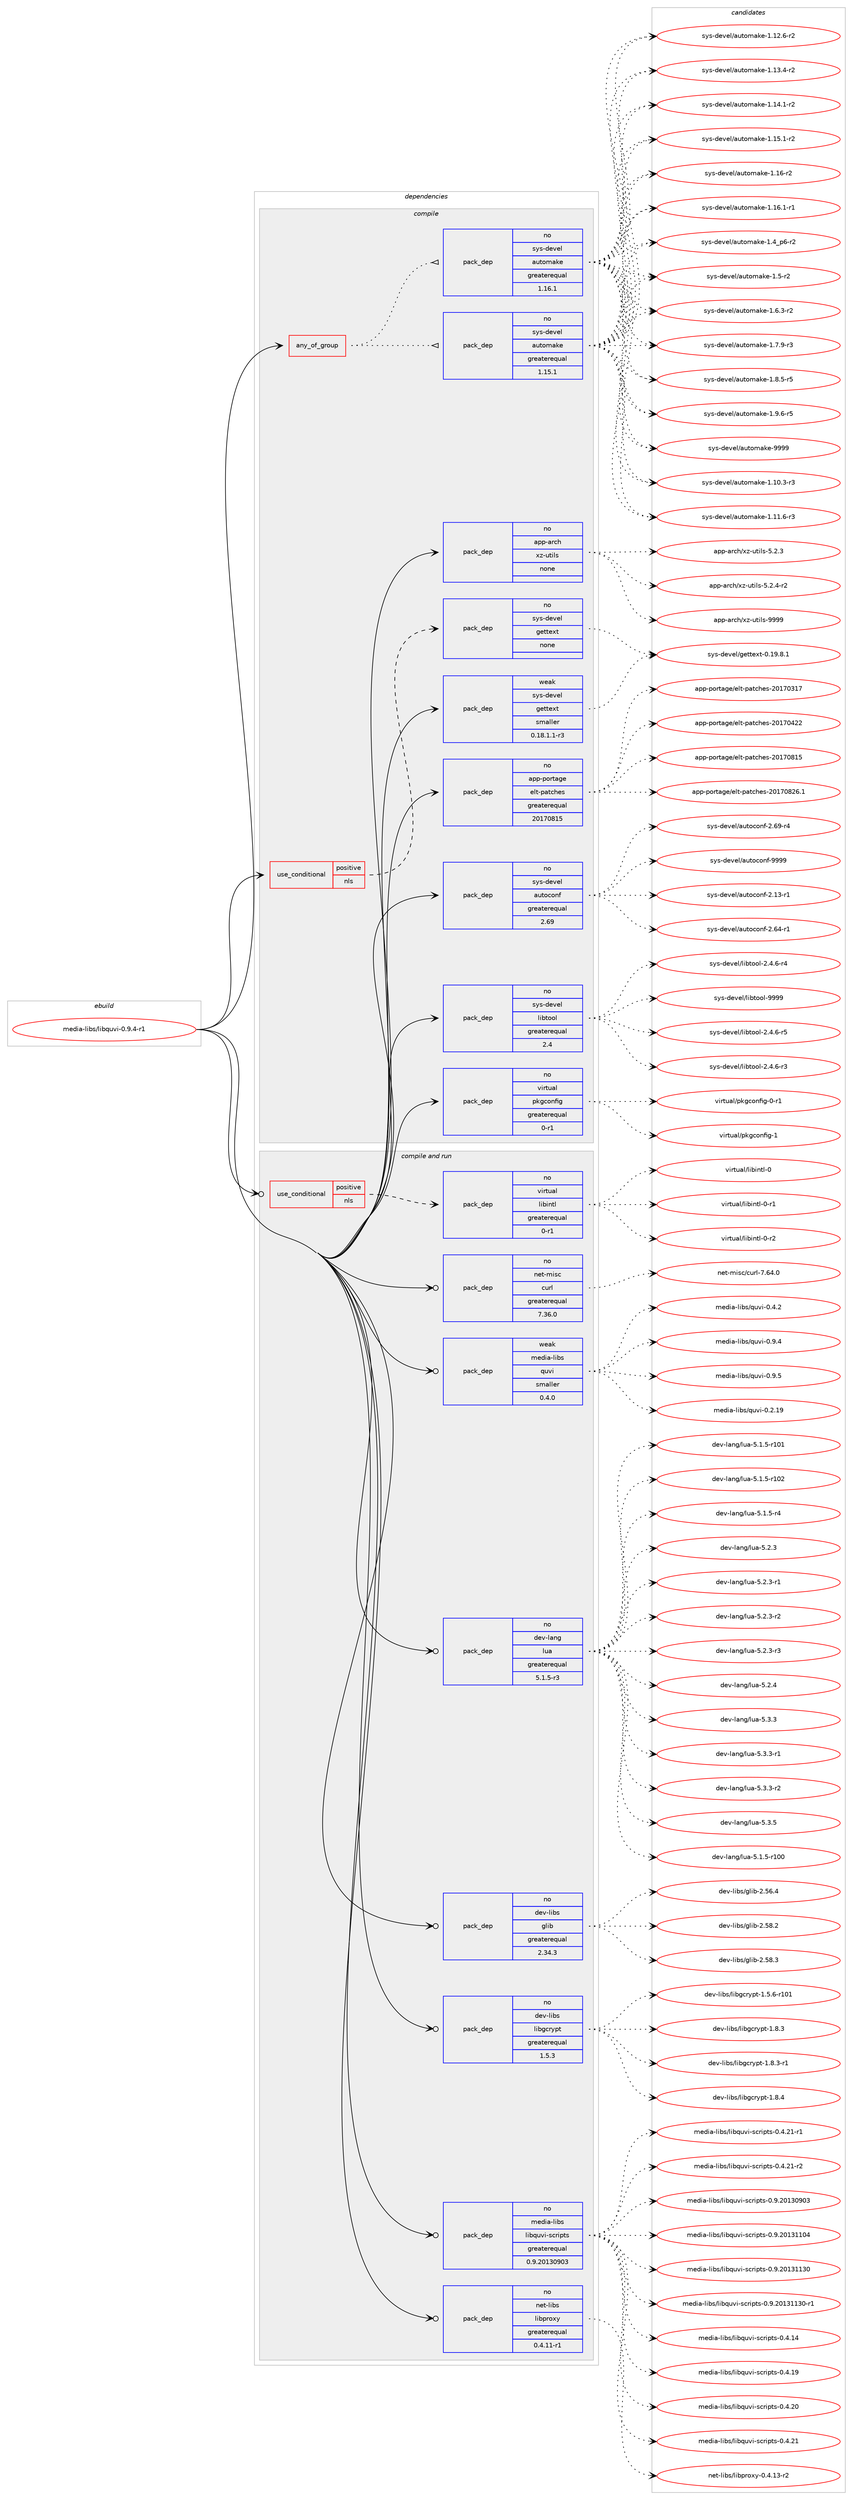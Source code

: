 digraph prolog {

# *************
# Graph options
# *************

newrank=true;
concentrate=true;
compound=true;
graph [rankdir=LR,fontname=Helvetica,fontsize=10,ranksep=1.5];#, ranksep=2.5, nodesep=0.2];
edge  [arrowhead=vee];
node  [fontname=Helvetica,fontsize=10];

# **********
# The ebuild
# **********

subgraph cluster_leftcol {
color=gray;
rank=same;
label=<<i>ebuild</i>>;
id [label="media-libs/libquvi-0.9.4-r1", color=red, width=4, href="../media-libs/libquvi-0.9.4-r1.svg"];
}

# ****************
# The dependencies
# ****************

subgraph cluster_midcol {
color=gray;
label=<<i>dependencies</i>>;
subgraph cluster_compile {
fillcolor="#eeeeee";
style=filled;
label=<<i>compile</i>>;
subgraph any25132 {
dependency1613647 [label=<<TABLE BORDER="0" CELLBORDER="1" CELLSPACING="0" CELLPADDING="4"><TR><TD CELLPADDING="10">any_of_group</TD></TR></TABLE>>, shape=none, color=red];subgraph pack1153210 {
dependency1613648 [label=<<TABLE BORDER="0" CELLBORDER="1" CELLSPACING="0" CELLPADDING="4" WIDTH="220"><TR><TD ROWSPAN="6" CELLPADDING="30">pack_dep</TD></TR><TR><TD WIDTH="110">no</TD></TR><TR><TD>sys-devel</TD></TR><TR><TD>automake</TD></TR><TR><TD>greaterequal</TD></TR><TR><TD>1.16.1</TD></TR></TABLE>>, shape=none, color=blue];
}
dependency1613647:e -> dependency1613648:w [weight=20,style="dotted",arrowhead="oinv"];
subgraph pack1153211 {
dependency1613649 [label=<<TABLE BORDER="0" CELLBORDER="1" CELLSPACING="0" CELLPADDING="4" WIDTH="220"><TR><TD ROWSPAN="6" CELLPADDING="30">pack_dep</TD></TR><TR><TD WIDTH="110">no</TD></TR><TR><TD>sys-devel</TD></TR><TR><TD>automake</TD></TR><TR><TD>greaterequal</TD></TR><TR><TD>1.15.1</TD></TR></TABLE>>, shape=none, color=blue];
}
dependency1613647:e -> dependency1613649:w [weight=20,style="dotted",arrowhead="oinv"];
}
id:e -> dependency1613647:w [weight=20,style="solid",arrowhead="vee"];
subgraph cond434606 {
dependency1613650 [label=<<TABLE BORDER="0" CELLBORDER="1" CELLSPACING="0" CELLPADDING="4"><TR><TD ROWSPAN="3" CELLPADDING="10">use_conditional</TD></TR><TR><TD>positive</TD></TR><TR><TD>nls</TD></TR></TABLE>>, shape=none, color=red];
subgraph pack1153212 {
dependency1613651 [label=<<TABLE BORDER="0" CELLBORDER="1" CELLSPACING="0" CELLPADDING="4" WIDTH="220"><TR><TD ROWSPAN="6" CELLPADDING="30">pack_dep</TD></TR><TR><TD WIDTH="110">no</TD></TR><TR><TD>sys-devel</TD></TR><TR><TD>gettext</TD></TR><TR><TD>none</TD></TR><TR><TD></TD></TR></TABLE>>, shape=none, color=blue];
}
dependency1613650:e -> dependency1613651:w [weight=20,style="dashed",arrowhead="vee"];
}
id:e -> dependency1613650:w [weight=20,style="solid",arrowhead="vee"];
subgraph pack1153213 {
dependency1613652 [label=<<TABLE BORDER="0" CELLBORDER="1" CELLSPACING="0" CELLPADDING="4" WIDTH="220"><TR><TD ROWSPAN="6" CELLPADDING="30">pack_dep</TD></TR><TR><TD WIDTH="110">no</TD></TR><TR><TD>app-arch</TD></TR><TR><TD>xz-utils</TD></TR><TR><TD>none</TD></TR><TR><TD></TD></TR></TABLE>>, shape=none, color=blue];
}
id:e -> dependency1613652:w [weight=20,style="solid",arrowhead="vee"];
subgraph pack1153214 {
dependency1613653 [label=<<TABLE BORDER="0" CELLBORDER="1" CELLSPACING="0" CELLPADDING="4" WIDTH="220"><TR><TD ROWSPAN="6" CELLPADDING="30">pack_dep</TD></TR><TR><TD WIDTH="110">no</TD></TR><TR><TD>app-portage</TD></TR><TR><TD>elt-patches</TD></TR><TR><TD>greaterequal</TD></TR><TR><TD>20170815</TD></TR></TABLE>>, shape=none, color=blue];
}
id:e -> dependency1613653:w [weight=20,style="solid",arrowhead="vee"];
subgraph pack1153215 {
dependency1613654 [label=<<TABLE BORDER="0" CELLBORDER="1" CELLSPACING="0" CELLPADDING="4" WIDTH="220"><TR><TD ROWSPAN="6" CELLPADDING="30">pack_dep</TD></TR><TR><TD WIDTH="110">no</TD></TR><TR><TD>sys-devel</TD></TR><TR><TD>autoconf</TD></TR><TR><TD>greaterequal</TD></TR><TR><TD>2.69</TD></TR></TABLE>>, shape=none, color=blue];
}
id:e -> dependency1613654:w [weight=20,style="solid",arrowhead="vee"];
subgraph pack1153216 {
dependency1613655 [label=<<TABLE BORDER="0" CELLBORDER="1" CELLSPACING="0" CELLPADDING="4" WIDTH="220"><TR><TD ROWSPAN="6" CELLPADDING="30">pack_dep</TD></TR><TR><TD WIDTH="110">no</TD></TR><TR><TD>sys-devel</TD></TR><TR><TD>libtool</TD></TR><TR><TD>greaterequal</TD></TR><TR><TD>2.4</TD></TR></TABLE>>, shape=none, color=blue];
}
id:e -> dependency1613655:w [weight=20,style="solid",arrowhead="vee"];
subgraph pack1153217 {
dependency1613656 [label=<<TABLE BORDER="0" CELLBORDER="1" CELLSPACING="0" CELLPADDING="4" WIDTH="220"><TR><TD ROWSPAN="6" CELLPADDING="30">pack_dep</TD></TR><TR><TD WIDTH="110">no</TD></TR><TR><TD>virtual</TD></TR><TR><TD>pkgconfig</TD></TR><TR><TD>greaterequal</TD></TR><TR><TD>0-r1</TD></TR></TABLE>>, shape=none, color=blue];
}
id:e -> dependency1613656:w [weight=20,style="solid",arrowhead="vee"];
subgraph pack1153218 {
dependency1613657 [label=<<TABLE BORDER="0" CELLBORDER="1" CELLSPACING="0" CELLPADDING="4" WIDTH="220"><TR><TD ROWSPAN="6" CELLPADDING="30">pack_dep</TD></TR><TR><TD WIDTH="110">weak</TD></TR><TR><TD>sys-devel</TD></TR><TR><TD>gettext</TD></TR><TR><TD>smaller</TD></TR><TR><TD>0.18.1.1-r3</TD></TR></TABLE>>, shape=none, color=blue];
}
id:e -> dependency1613657:w [weight=20,style="solid",arrowhead="vee"];
}
subgraph cluster_compileandrun {
fillcolor="#eeeeee";
style=filled;
label=<<i>compile and run</i>>;
subgraph cond434607 {
dependency1613658 [label=<<TABLE BORDER="0" CELLBORDER="1" CELLSPACING="0" CELLPADDING="4"><TR><TD ROWSPAN="3" CELLPADDING="10">use_conditional</TD></TR><TR><TD>positive</TD></TR><TR><TD>nls</TD></TR></TABLE>>, shape=none, color=red];
subgraph pack1153219 {
dependency1613659 [label=<<TABLE BORDER="0" CELLBORDER="1" CELLSPACING="0" CELLPADDING="4" WIDTH="220"><TR><TD ROWSPAN="6" CELLPADDING="30">pack_dep</TD></TR><TR><TD WIDTH="110">no</TD></TR><TR><TD>virtual</TD></TR><TR><TD>libintl</TD></TR><TR><TD>greaterequal</TD></TR><TR><TD>0-r1</TD></TR></TABLE>>, shape=none, color=blue];
}
dependency1613658:e -> dependency1613659:w [weight=20,style="dashed",arrowhead="vee"];
}
id:e -> dependency1613658:w [weight=20,style="solid",arrowhead="odotvee"];
subgraph pack1153220 {
dependency1613660 [label=<<TABLE BORDER="0" CELLBORDER="1" CELLSPACING="0" CELLPADDING="4" WIDTH="220"><TR><TD ROWSPAN="6" CELLPADDING="30">pack_dep</TD></TR><TR><TD WIDTH="110">no</TD></TR><TR><TD>dev-lang</TD></TR><TR><TD>lua</TD></TR><TR><TD>greaterequal</TD></TR><TR><TD>5.1.5-r3</TD></TR></TABLE>>, shape=none, color=blue];
}
id:e -> dependency1613660:w [weight=20,style="solid",arrowhead="odotvee"];
subgraph pack1153221 {
dependency1613661 [label=<<TABLE BORDER="0" CELLBORDER="1" CELLSPACING="0" CELLPADDING="4" WIDTH="220"><TR><TD ROWSPAN="6" CELLPADDING="30">pack_dep</TD></TR><TR><TD WIDTH="110">no</TD></TR><TR><TD>dev-libs</TD></TR><TR><TD>glib</TD></TR><TR><TD>greaterequal</TD></TR><TR><TD>2.34.3</TD></TR></TABLE>>, shape=none, color=blue];
}
id:e -> dependency1613661:w [weight=20,style="solid",arrowhead="odotvee"];
subgraph pack1153222 {
dependency1613662 [label=<<TABLE BORDER="0" CELLBORDER="1" CELLSPACING="0" CELLPADDING="4" WIDTH="220"><TR><TD ROWSPAN="6" CELLPADDING="30">pack_dep</TD></TR><TR><TD WIDTH="110">no</TD></TR><TR><TD>dev-libs</TD></TR><TR><TD>libgcrypt</TD></TR><TR><TD>greaterequal</TD></TR><TR><TD>1.5.3</TD></TR></TABLE>>, shape=none, color=blue];
}
id:e -> dependency1613662:w [weight=20,style="solid",arrowhead="odotvee"];
subgraph pack1153223 {
dependency1613663 [label=<<TABLE BORDER="0" CELLBORDER="1" CELLSPACING="0" CELLPADDING="4" WIDTH="220"><TR><TD ROWSPAN="6" CELLPADDING="30">pack_dep</TD></TR><TR><TD WIDTH="110">no</TD></TR><TR><TD>media-libs</TD></TR><TR><TD>libquvi-scripts</TD></TR><TR><TD>greaterequal</TD></TR><TR><TD>0.9.20130903</TD></TR></TABLE>>, shape=none, color=blue];
}
id:e -> dependency1613663:w [weight=20,style="solid",arrowhead="odotvee"];
subgraph pack1153224 {
dependency1613664 [label=<<TABLE BORDER="0" CELLBORDER="1" CELLSPACING="0" CELLPADDING="4" WIDTH="220"><TR><TD ROWSPAN="6" CELLPADDING="30">pack_dep</TD></TR><TR><TD WIDTH="110">no</TD></TR><TR><TD>net-libs</TD></TR><TR><TD>libproxy</TD></TR><TR><TD>greaterequal</TD></TR><TR><TD>0.4.11-r1</TD></TR></TABLE>>, shape=none, color=blue];
}
id:e -> dependency1613664:w [weight=20,style="solid",arrowhead="odotvee"];
subgraph pack1153225 {
dependency1613665 [label=<<TABLE BORDER="0" CELLBORDER="1" CELLSPACING="0" CELLPADDING="4" WIDTH="220"><TR><TD ROWSPAN="6" CELLPADDING="30">pack_dep</TD></TR><TR><TD WIDTH="110">no</TD></TR><TR><TD>net-misc</TD></TR><TR><TD>curl</TD></TR><TR><TD>greaterequal</TD></TR><TR><TD>7.36.0</TD></TR></TABLE>>, shape=none, color=blue];
}
id:e -> dependency1613665:w [weight=20,style="solid",arrowhead="odotvee"];
subgraph pack1153226 {
dependency1613666 [label=<<TABLE BORDER="0" CELLBORDER="1" CELLSPACING="0" CELLPADDING="4" WIDTH="220"><TR><TD ROWSPAN="6" CELLPADDING="30">pack_dep</TD></TR><TR><TD WIDTH="110">weak</TD></TR><TR><TD>media-libs</TD></TR><TR><TD>quvi</TD></TR><TR><TD>smaller</TD></TR><TR><TD>0.4.0</TD></TR></TABLE>>, shape=none, color=blue];
}
id:e -> dependency1613666:w [weight=20,style="solid",arrowhead="odotvee"];
}
subgraph cluster_run {
fillcolor="#eeeeee";
style=filled;
label=<<i>run</i>>;
}
}

# **************
# The candidates
# **************

subgraph cluster_choices {
rank=same;
color=gray;
label=<<i>candidates</i>>;

subgraph choice1153210 {
color=black;
nodesep=1;
choice11512111545100101118101108479711711611110997107101454946494846514511451 [label="sys-devel/automake-1.10.3-r3", color=red, width=4,href="../sys-devel/automake-1.10.3-r3.svg"];
choice11512111545100101118101108479711711611110997107101454946494946544511451 [label="sys-devel/automake-1.11.6-r3", color=red, width=4,href="../sys-devel/automake-1.11.6-r3.svg"];
choice11512111545100101118101108479711711611110997107101454946495046544511450 [label="sys-devel/automake-1.12.6-r2", color=red, width=4,href="../sys-devel/automake-1.12.6-r2.svg"];
choice11512111545100101118101108479711711611110997107101454946495146524511450 [label="sys-devel/automake-1.13.4-r2", color=red, width=4,href="../sys-devel/automake-1.13.4-r2.svg"];
choice11512111545100101118101108479711711611110997107101454946495246494511450 [label="sys-devel/automake-1.14.1-r2", color=red, width=4,href="../sys-devel/automake-1.14.1-r2.svg"];
choice11512111545100101118101108479711711611110997107101454946495346494511450 [label="sys-devel/automake-1.15.1-r2", color=red, width=4,href="../sys-devel/automake-1.15.1-r2.svg"];
choice1151211154510010111810110847971171161111099710710145494649544511450 [label="sys-devel/automake-1.16-r2", color=red, width=4,href="../sys-devel/automake-1.16-r2.svg"];
choice11512111545100101118101108479711711611110997107101454946495446494511449 [label="sys-devel/automake-1.16.1-r1", color=red, width=4,href="../sys-devel/automake-1.16.1-r1.svg"];
choice115121115451001011181011084797117116111109971071014549465295112544511450 [label="sys-devel/automake-1.4_p6-r2", color=red, width=4,href="../sys-devel/automake-1.4_p6-r2.svg"];
choice11512111545100101118101108479711711611110997107101454946534511450 [label="sys-devel/automake-1.5-r2", color=red, width=4,href="../sys-devel/automake-1.5-r2.svg"];
choice115121115451001011181011084797117116111109971071014549465446514511450 [label="sys-devel/automake-1.6.3-r2", color=red, width=4,href="../sys-devel/automake-1.6.3-r2.svg"];
choice115121115451001011181011084797117116111109971071014549465546574511451 [label="sys-devel/automake-1.7.9-r3", color=red, width=4,href="../sys-devel/automake-1.7.9-r3.svg"];
choice115121115451001011181011084797117116111109971071014549465646534511453 [label="sys-devel/automake-1.8.5-r5", color=red, width=4,href="../sys-devel/automake-1.8.5-r5.svg"];
choice115121115451001011181011084797117116111109971071014549465746544511453 [label="sys-devel/automake-1.9.6-r5", color=red, width=4,href="../sys-devel/automake-1.9.6-r5.svg"];
choice115121115451001011181011084797117116111109971071014557575757 [label="sys-devel/automake-9999", color=red, width=4,href="../sys-devel/automake-9999.svg"];
dependency1613648:e -> choice11512111545100101118101108479711711611110997107101454946494846514511451:w [style=dotted,weight="100"];
dependency1613648:e -> choice11512111545100101118101108479711711611110997107101454946494946544511451:w [style=dotted,weight="100"];
dependency1613648:e -> choice11512111545100101118101108479711711611110997107101454946495046544511450:w [style=dotted,weight="100"];
dependency1613648:e -> choice11512111545100101118101108479711711611110997107101454946495146524511450:w [style=dotted,weight="100"];
dependency1613648:e -> choice11512111545100101118101108479711711611110997107101454946495246494511450:w [style=dotted,weight="100"];
dependency1613648:e -> choice11512111545100101118101108479711711611110997107101454946495346494511450:w [style=dotted,weight="100"];
dependency1613648:e -> choice1151211154510010111810110847971171161111099710710145494649544511450:w [style=dotted,weight="100"];
dependency1613648:e -> choice11512111545100101118101108479711711611110997107101454946495446494511449:w [style=dotted,weight="100"];
dependency1613648:e -> choice115121115451001011181011084797117116111109971071014549465295112544511450:w [style=dotted,weight="100"];
dependency1613648:e -> choice11512111545100101118101108479711711611110997107101454946534511450:w [style=dotted,weight="100"];
dependency1613648:e -> choice115121115451001011181011084797117116111109971071014549465446514511450:w [style=dotted,weight="100"];
dependency1613648:e -> choice115121115451001011181011084797117116111109971071014549465546574511451:w [style=dotted,weight="100"];
dependency1613648:e -> choice115121115451001011181011084797117116111109971071014549465646534511453:w [style=dotted,weight="100"];
dependency1613648:e -> choice115121115451001011181011084797117116111109971071014549465746544511453:w [style=dotted,weight="100"];
dependency1613648:e -> choice115121115451001011181011084797117116111109971071014557575757:w [style=dotted,weight="100"];
}
subgraph choice1153211 {
color=black;
nodesep=1;
choice11512111545100101118101108479711711611110997107101454946494846514511451 [label="sys-devel/automake-1.10.3-r3", color=red, width=4,href="../sys-devel/automake-1.10.3-r3.svg"];
choice11512111545100101118101108479711711611110997107101454946494946544511451 [label="sys-devel/automake-1.11.6-r3", color=red, width=4,href="../sys-devel/automake-1.11.6-r3.svg"];
choice11512111545100101118101108479711711611110997107101454946495046544511450 [label="sys-devel/automake-1.12.6-r2", color=red, width=4,href="../sys-devel/automake-1.12.6-r2.svg"];
choice11512111545100101118101108479711711611110997107101454946495146524511450 [label="sys-devel/automake-1.13.4-r2", color=red, width=4,href="../sys-devel/automake-1.13.4-r2.svg"];
choice11512111545100101118101108479711711611110997107101454946495246494511450 [label="sys-devel/automake-1.14.1-r2", color=red, width=4,href="../sys-devel/automake-1.14.1-r2.svg"];
choice11512111545100101118101108479711711611110997107101454946495346494511450 [label="sys-devel/automake-1.15.1-r2", color=red, width=4,href="../sys-devel/automake-1.15.1-r2.svg"];
choice1151211154510010111810110847971171161111099710710145494649544511450 [label="sys-devel/automake-1.16-r2", color=red, width=4,href="../sys-devel/automake-1.16-r2.svg"];
choice11512111545100101118101108479711711611110997107101454946495446494511449 [label="sys-devel/automake-1.16.1-r1", color=red, width=4,href="../sys-devel/automake-1.16.1-r1.svg"];
choice115121115451001011181011084797117116111109971071014549465295112544511450 [label="sys-devel/automake-1.4_p6-r2", color=red, width=4,href="../sys-devel/automake-1.4_p6-r2.svg"];
choice11512111545100101118101108479711711611110997107101454946534511450 [label="sys-devel/automake-1.5-r2", color=red, width=4,href="../sys-devel/automake-1.5-r2.svg"];
choice115121115451001011181011084797117116111109971071014549465446514511450 [label="sys-devel/automake-1.6.3-r2", color=red, width=4,href="../sys-devel/automake-1.6.3-r2.svg"];
choice115121115451001011181011084797117116111109971071014549465546574511451 [label="sys-devel/automake-1.7.9-r3", color=red, width=4,href="../sys-devel/automake-1.7.9-r3.svg"];
choice115121115451001011181011084797117116111109971071014549465646534511453 [label="sys-devel/automake-1.8.5-r5", color=red, width=4,href="../sys-devel/automake-1.8.5-r5.svg"];
choice115121115451001011181011084797117116111109971071014549465746544511453 [label="sys-devel/automake-1.9.6-r5", color=red, width=4,href="../sys-devel/automake-1.9.6-r5.svg"];
choice115121115451001011181011084797117116111109971071014557575757 [label="sys-devel/automake-9999", color=red, width=4,href="../sys-devel/automake-9999.svg"];
dependency1613649:e -> choice11512111545100101118101108479711711611110997107101454946494846514511451:w [style=dotted,weight="100"];
dependency1613649:e -> choice11512111545100101118101108479711711611110997107101454946494946544511451:w [style=dotted,weight="100"];
dependency1613649:e -> choice11512111545100101118101108479711711611110997107101454946495046544511450:w [style=dotted,weight="100"];
dependency1613649:e -> choice11512111545100101118101108479711711611110997107101454946495146524511450:w [style=dotted,weight="100"];
dependency1613649:e -> choice11512111545100101118101108479711711611110997107101454946495246494511450:w [style=dotted,weight="100"];
dependency1613649:e -> choice11512111545100101118101108479711711611110997107101454946495346494511450:w [style=dotted,weight="100"];
dependency1613649:e -> choice1151211154510010111810110847971171161111099710710145494649544511450:w [style=dotted,weight="100"];
dependency1613649:e -> choice11512111545100101118101108479711711611110997107101454946495446494511449:w [style=dotted,weight="100"];
dependency1613649:e -> choice115121115451001011181011084797117116111109971071014549465295112544511450:w [style=dotted,weight="100"];
dependency1613649:e -> choice11512111545100101118101108479711711611110997107101454946534511450:w [style=dotted,weight="100"];
dependency1613649:e -> choice115121115451001011181011084797117116111109971071014549465446514511450:w [style=dotted,weight="100"];
dependency1613649:e -> choice115121115451001011181011084797117116111109971071014549465546574511451:w [style=dotted,weight="100"];
dependency1613649:e -> choice115121115451001011181011084797117116111109971071014549465646534511453:w [style=dotted,weight="100"];
dependency1613649:e -> choice115121115451001011181011084797117116111109971071014549465746544511453:w [style=dotted,weight="100"];
dependency1613649:e -> choice115121115451001011181011084797117116111109971071014557575757:w [style=dotted,weight="100"];
}
subgraph choice1153212 {
color=black;
nodesep=1;
choice1151211154510010111810110847103101116116101120116454846495746564649 [label="sys-devel/gettext-0.19.8.1", color=red, width=4,href="../sys-devel/gettext-0.19.8.1.svg"];
dependency1613651:e -> choice1151211154510010111810110847103101116116101120116454846495746564649:w [style=dotted,weight="100"];
}
subgraph choice1153213 {
color=black;
nodesep=1;
choice971121124597114991044712012245117116105108115455346504651 [label="app-arch/xz-utils-5.2.3", color=red, width=4,href="../app-arch/xz-utils-5.2.3.svg"];
choice9711211245971149910447120122451171161051081154553465046524511450 [label="app-arch/xz-utils-5.2.4-r2", color=red, width=4,href="../app-arch/xz-utils-5.2.4-r2.svg"];
choice9711211245971149910447120122451171161051081154557575757 [label="app-arch/xz-utils-9999", color=red, width=4,href="../app-arch/xz-utils-9999.svg"];
dependency1613652:e -> choice971121124597114991044712012245117116105108115455346504651:w [style=dotted,weight="100"];
dependency1613652:e -> choice9711211245971149910447120122451171161051081154553465046524511450:w [style=dotted,weight="100"];
dependency1613652:e -> choice9711211245971149910447120122451171161051081154557575757:w [style=dotted,weight="100"];
}
subgraph choice1153214 {
color=black;
nodesep=1;
choice97112112451121111141169710310147101108116451129711699104101115455048495548514955 [label="app-portage/elt-patches-20170317", color=red, width=4,href="../app-portage/elt-patches-20170317.svg"];
choice97112112451121111141169710310147101108116451129711699104101115455048495548525050 [label="app-portage/elt-patches-20170422", color=red, width=4,href="../app-portage/elt-patches-20170422.svg"];
choice97112112451121111141169710310147101108116451129711699104101115455048495548564953 [label="app-portage/elt-patches-20170815", color=red, width=4,href="../app-portage/elt-patches-20170815.svg"];
choice971121124511211111411697103101471011081164511297116991041011154550484955485650544649 [label="app-portage/elt-patches-20170826.1", color=red, width=4,href="../app-portage/elt-patches-20170826.1.svg"];
dependency1613653:e -> choice97112112451121111141169710310147101108116451129711699104101115455048495548514955:w [style=dotted,weight="100"];
dependency1613653:e -> choice97112112451121111141169710310147101108116451129711699104101115455048495548525050:w [style=dotted,weight="100"];
dependency1613653:e -> choice97112112451121111141169710310147101108116451129711699104101115455048495548564953:w [style=dotted,weight="100"];
dependency1613653:e -> choice971121124511211111411697103101471011081164511297116991041011154550484955485650544649:w [style=dotted,weight="100"];
}
subgraph choice1153215 {
color=black;
nodesep=1;
choice1151211154510010111810110847971171161119911111010245504649514511449 [label="sys-devel/autoconf-2.13-r1", color=red, width=4,href="../sys-devel/autoconf-2.13-r1.svg"];
choice1151211154510010111810110847971171161119911111010245504654524511449 [label="sys-devel/autoconf-2.64-r1", color=red, width=4,href="../sys-devel/autoconf-2.64-r1.svg"];
choice1151211154510010111810110847971171161119911111010245504654574511452 [label="sys-devel/autoconf-2.69-r4", color=red, width=4,href="../sys-devel/autoconf-2.69-r4.svg"];
choice115121115451001011181011084797117116111991111101024557575757 [label="sys-devel/autoconf-9999", color=red, width=4,href="../sys-devel/autoconf-9999.svg"];
dependency1613654:e -> choice1151211154510010111810110847971171161119911111010245504649514511449:w [style=dotted,weight="100"];
dependency1613654:e -> choice1151211154510010111810110847971171161119911111010245504654524511449:w [style=dotted,weight="100"];
dependency1613654:e -> choice1151211154510010111810110847971171161119911111010245504654574511452:w [style=dotted,weight="100"];
dependency1613654:e -> choice115121115451001011181011084797117116111991111101024557575757:w [style=dotted,weight="100"];
}
subgraph choice1153216 {
color=black;
nodesep=1;
choice1151211154510010111810110847108105981161111111084550465246544511451 [label="sys-devel/libtool-2.4.6-r3", color=red, width=4,href="../sys-devel/libtool-2.4.6-r3.svg"];
choice1151211154510010111810110847108105981161111111084550465246544511452 [label="sys-devel/libtool-2.4.6-r4", color=red, width=4,href="../sys-devel/libtool-2.4.6-r4.svg"];
choice1151211154510010111810110847108105981161111111084550465246544511453 [label="sys-devel/libtool-2.4.6-r5", color=red, width=4,href="../sys-devel/libtool-2.4.6-r5.svg"];
choice1151211154510010111810110847108105981161111111084557575757 [label="sys-devel/libtool-9999", color=red, width=4,href="../sys-devel/libtool-9999.svg"];
dependency1613655:e -> choice1151211154510010111810110847108105981161111111084550465246544511451:w [style=dotted,weight="100"];
dependency1613655:e -> choice1151211154510010111810110847108105981161111111084550465246544511452:w [style=dotted,weight="100"];
dependency1613655:e -> choice1151211154510010111810110847108105981161111111084550465246544511453:w [style=dotted,weight="100"];
dependency1613655:e -> choice1151211154510010111810110847108105981161111111084557575757:w [style=dotted,weight="100"];
}
subgraph choice1153217 {
color=black;
nodesep=1;
choice11810511411611797108471121071039911111010210510345484511449 [label="virtual/pkgconfig-0-r1", color=red, width=4,href="../virtual/pkgconfig-0-r1.svg"];
choice1181051141161179710847112107103991111101021051034549 [label="virtual/pkgconfig-1", color=red, width=4,href="../virtual/pkgconfig-1.svg"];
dependency1613656:e -> choice11810511411611797108471121071039911111010210510345484511449:w [style=dotted,weight="100"];
dependency1613656:e -> choice1181051141161179710847112107103991111101021051034549:w [style=dotted,weight="100"];
}
subgraph choice1153218 {
color=black;
nodesep=1;
choice1151211154510010111810110847103101116116101120116454846495746564649 [label="sys-devel/gettext-0.19.8.1", color=red, width=4,href="../sys-devel/gettext-0.19.8.1.svg"];
dependency1613657:e -> choice1151211154510010111810110847103101116116101120116454846495746564649:w [style=dotted,weight="100"];
}
subgraph choice1153219 {
color=black;
nodesep=1;
choice1181051141161179710847108105981051101161084548 [label="virtual/libintl-0", color=red, width=4,href="../virtual/libintl-0.svg"];
choice11810511411611797108471081059810511011610845484511449 [label="virtual/libintl-0-r1", color=red, width=4,href="../virtual/libintl-0-r1.svg"];
choice11810511411611797108471081059810511011610845484511450 [label="virtual/libintl-0-r2", color=red, width=4,href="../virtual/libintl-0-r2.svg"];
dependency1613659:e -> choice1181051141161179710847108105981051101161084548:w [style=dotted,weight="100"];
dependency1613659:e -> choice11810511411611797108471081059810511011610845484511449:w [style=dotted,weight="100"];
dependency1613659:e -> choice11810511411611797108471081059810511011610845484511450:w [style=dotted,weight="100"];
}
subgraph choice1153220 {
color=black;
nodesep=1;
choice1001011184510897110103471081179745534649465345114494848 [label="dev-lang/lua-5.1.5-r100", color=red, width=4,href="../dev-lang/lua-5.1.5-r100.svg"];
choice1001011184510897110103471081179745534649465345114494849 [label="dev-lang/lua-5.1.5-r101", color=red, width=4,href="../dev-lang/lua-5.1.5-r101.svg"];
choice1001011184510897110103471081179745534649465345114494850 [label="dev-lang/lua-5.1.5-r102", color=red, width=4,href="../dev-lang/lua-5.1.5-r102.svg"];
choice100101118451089711010347108117974553464946534511452 [label="dev-lang/lua-5.1.5-r4", color=red, width=4,href="../dev-lang/lua-5.1.5-r4.svg"];
choice10010111845108971101034710811797455346504651 [label="dev-lang/lua-5.2.3", color=red, width=4,href="../dev-lang/lua-5.2.3.svg"];
choice100101118451089711010347108117974553465046514511449 [label="dev-lang/lua-5.2.3-r1", color=red, width=4,href="../dev-lang/lua-5.2.3-r1.svg"];
choice100101118451089711010347108117974553465046514511450 [label="dev-lang/lua-5.2.3-r2", color=red, width=4,href="../dev-lang/lua-5.2.3-r2.svg"];
choice100101118451089711010347108117974553465046514511451 [label="dev-lang/lua-5.2.3-r3", color=red, width=4,href="../dev-lang/lua-5.2.3-r3.svg"];
choice10010111845108971101034710811797455346504652 [label="dev-lang/lua-5.2.4", color=red, width=4,href="../dev-lang/lua-5.2.4.svg"];
choice10010111845108971101034710811797455346514651 [label="dev-lang/lua-5.3.3", color=red, width=4,href="../dev-lang/lua-5.3.3.svg"];
choice100101118451089711010347108117974553465146514511449 [label="dev-lang/lua-5.3.3-r1", color=red, width=4,href="../dev-lang/lua-5.3.3-r1.svg"];
choice100101118451089711010347108117974553465146514511450 [label="dev-lang/lua-5.3.3-r2", color=red, width=4,href="../dev-lang/lua-5.3.3-r2.svg"];
choice10010111845108971101034710811797455346514653 [label="dev-lang/lua-5.3.5", color=red, width=4,href="../dev-lang/lua-5.3.5.svg"];
dependency1613660:e -> choice1001011184510897110103471081179745534649465345114494848:w [style=dotted,weight="100"];
dependency1613660:e -> choice1001011184510897110103471081179745534649465345114494849:w [style=dotted,weight="100"];
dependency1613660:e -> choice1001011184510897110103471081179745534649465345114494850:w [style=dotted,weight="100"];
dependency1613660:e -> choice100101118451089711010347108117974553464946534511452:w [style=dotted,weight="100"];
dependency1613660:e -> choice10010111845108971101034710811797455346504651:w [style=dotted,weight="100"];
dependency1613660:e -> choice100101118451089711010347108117974553465046514511449:w [style=dotted,weight="100"];
dependency1613660:e -> choice100101118451089711010347108117974553465046514511450:w [style=dotted,weight="100"];
dependency1613660:e -> choice100101118451089711010347108117974553465046514511451:w [style=dotted,weight="100"];
dependency1613660:e -> choice10010111845108971101034710811797455346504652:w [style=dotted,weight="100"];
dependency1613660:e -> choice10010111845108971101034710811797455346514651:w [style=dotted,weight="100"];
dependency1613660:e -> choice100101118451089711010347108117974553465146514511449:w [style=dotted,weight="100"];
dependency1613660:e -> choice100101118451089711010347108117974553465146514511450:w [style=dotted,weight="100"];
dependency1613660:e -> choice10010111845108971101034710811797455346514653:w [style=dotted,weight="100"];
}
subgraph choice1153221 {
color=black;
nodesep=1;
choice1001011184510810598115471031081059845504653544652 [label="dev-libs/glib-2.56.4", color=red, width=4,href="../dev-libs/glib-2.56.4.svg"];
choice1001011184510810598115471031081059845504653564650 [label="dev-libs/glib-2.58.2", color=red, width=4,href="../dev-libs/glib-2.58.2.svg"];
choice1001011184510810598115471031081059845504653564651 [label="dev-libs/glib-2.58.3", color=red, width=4,href="../dev-libs/glib-2.58.3.svg"];
dependency1613661:e -> choice1001011184510810598115471031081059845504653544652:w [style=dotted,weight="100"];
dependency1613661:e -> choice1001011184510810598115471031081059845504653564650:w [style=dotted,weight="100"];
dependency1613661:e -> choice1001011184510810598115471031081059845504653564651:w [style=dotted,weight="100"];
}
subgraph choice1153222 {
color=black;
nodesep=1;
choice100101118451081059811547108105981039911412111211645494653465445114494849 [label="dev-libs/libgcrypt-1.5.6-r101", color=red, width=4,href="../dev-libs/libgcrypt-1.5.6-r101.svg"];
choice1001011184510810598115471081059810399114121112116454946564651 [label="dev-libs/libgcrypt-1.8.3", color=red, width=4,href="../dev-libs/libgcrypt-1.8.3.svg"];
choice10010111845108105981154710810598103991141211121164549465646514511449 [label="dev-libs/libgcrypt-1.8.3-r1", color=red, width=4,href="../dev-libs/libgcrypt-1.8.3-r1.svg"];
choice1001011184510810598115471081059810399114121112116454946564652 [label="dev-libs/libgcrypt-1.8.4", color=red, width=4,href="../dev-libs/libgcrypt-1.8.4.svg"];
dependency1613662:e -> choice100101118451081059811547108105981039911412111211645494653465445114494849:w [style=dotted,weight="100"];
dependency1613662:e -> choice1001011184510810598115471081059810399114121112116454946564651:w [style=dotted,weight="100"];
dependency1613662:e -> choice10010111845108105981154710810598103991141211121164549465646514511449:w [style=dotted,weight="100"];
dependency1613662:e -> choice1001011184510810598115471081059810399114121112116454946564652:w [style=dotted,weight="100"];
}
subgraph choice1153223 {
color=black;
nodesep=1;
choice1091011001059745108105981154710810598113117118105451159911410511211611545484652464952 [label="media-libs/libquvi-scripts-0.4.14", color=red, width=4,href="../media-libs/libquvi-scripts-0.4.14.svg"];
choice1091011001059745108105981154710810598113117118105451159911410511211611545484652464957 [label="media-libs/libquvi-scripts-0.4.19", color=red, width=4,href="../media-libs/libquvi-scripts-0.4.19.svg"];
choice1091011001059745108105981154710810598113117118105451159911410511211611545484652465048 [label="media-libs/libquvi-scripts-0.4.20", color=red, width=4,href="../media-libs/libquvi-scripts-0.4.20.svg"];
choice1091011001059745108105981154710810598113117118105451159911410511211611545484652465049 [label="media-libs/libquvi-scripts-0.4.21", color=red, width=4,href="../media-libs/libquvi-scripts-0.4.21.svg"];
choice10910110010597451081059811547108105981131171181054511599114105112116115454846524650494511449 [label="media-libs/libquvi-scripts-0.4.21-r1", color=red, width=4,href="../media-libs/libquvi-scripts-0.4.21-r1.svg"];
choice10910110010597451081059811547108105981131171181054511599114105112116115454846524650494511450 [label="media-libs/libquvi-scripts-0.4.21-r2", color=red, width=4,href="../media-libs/libquvi-scripts-0.4.21-r2.svg"];
choice1091011001059745108105981154710810598113117118105451159911410511211611545484657465048495148574851 [label="media-libs/libquvi-scripts-0.9.20130903", color=red, width=4,href="../media-libs/libquvi-scripts-0.9.20130903.svg"];
choice1091011001059745108105981154710810598113117118105451159911410511211611545484657465048495149494852 [label="media-libs/libquvi-scripts-0.9.20131104", color=red, width=4,href="../media-libs/libquvi-scripts-0.9.20131104.svg"];
choice1091011001059745108105981154710810598113117118105451159911410511211611545484657465048495149495148 [label="media-libs/libquvi-scripts-0.9.20131130", color=red, width=4,href="../media-libs/libquvi-scripts-0.9.20131130.svg"];
choice10910110010597451081059811547108105981131171181054511599114105112116115454846574650484951494951484511449 [label="media-libs/libquvi-scripts-0.9.20131130-r1", color=red, width=4,href="../media-libs/libquvi-scripts-0.9.20131130-r1.svg"];
dependency1613663:e -> choice1091011001059745108105981154710810598113117118105451159911410511211611545484652464952:w [style=dotted,weight="100"];
dependency1613663:e -> choice1091011001059745108105981154710810598113117118105451159911410511211611545484652464957:w [style=dotted,weight="100"];
dependency1613663:e -> choice1091011001059745108105981154710810598113117118105451159911410511211611545484652465048:w [style=dotted,weight="100"];
dependency1613663:e -> choice1091011001059745108105981154710810598113117118105451159911410511211611545484652465049:w [style=dotted,weight="100"];
dependency1613663:e -> choice10910110010597451081059811547108105981131171181054511599114105112116115454846524650494511449:w [style=dotted,weight="100"];
dependency1613663:e -> choice10910110010597451081059811547108105981131171181054511599114105112116115454846524650494511450:w [style=dotted,weight="100"];
dependency1613663:e -> choice1091011001059745108105981154710810598113117118105451159911410511211611545484657465048495148574851:w [style=dotted,weight="100"];
dependency1613663:e -> choice1091011001059745108105981154710810598113117118105451159911410511211611545484657465048495149494852:w [style=dotted,weight="100"];
dependency1613663:e -> choice1091011001059745108105981154710810598113117118105451159911410511211611545484657465048495149495148:w [style=dotted,weight="100"];
dependency1613663:e -> choice10910110010597451081059811547108105981131171181054511599114105112116115454846574650484951494951484511449:w [style=dotted,weight="100"];
}
subgraph choice1153224 {
color=black;
nodesep=1;
choice11010111645108105981154710810598112114111120121454846524649514511450 [label="net-libs/libproxy-0.4.13-r2", color=red, width=4,href="../net-libs/libproxy-0.4.13-r2.svg"];
dependency1613664:e -> choice11010111645108105981154710810598112114111120121454846524649514511450:w [style=dotted,weight="100"];
}
subgraph choice1153225 {
color=black;
nodesep=1;
choice1101011164510910511599479911711410845554654524648 [label="net-misc/curl-7.64.0", color=red, width=4,href="../net-misc/curl-7.64.0.svg"];
dependency1613665:e -> choice1101011164510910511599479911711410845554654524648:w [style=dotted,weight="100"];
}
subgraph choice1153226 {
color=black;
nodesep=1;
choice1091011001059745108105981154711311711810545484650464957 [label="media-libs/quvi-0.2.19", color=red, width=4,href="../media-libs/quvi-0.2.19.svg"];
choice10910110010597451081059811547113117118105454846524650 [label="media-libs/quvi-0.4.2", color=red, width=4,href="../media-libs/quvi-0.4.2.svg"];
choice10910110010597451081059811547113117118105454846574652 [label="media-libs/quvi-0.9.4", color=red, width=4,href="../media-libs/quvi-0.9.4.svg"];
choice10910110010597451081059811547113117118105454846574653 [label="media-libs/quvi-0.9.5", color=red, width=4,href="../media-libs/quvi-0.9.5.svg"];
dependency1613666:e -> choice1091011001059745108105981154711311711810545484650464957:w [style=dotted,weight="100"];
dependency1613666:e -> choice10910110010597451081059811547113117118105454846524650:w [style=dotted,weight="100"];
dependency1613666:e -> choice10910110010597451081059811547113117118105454846574652:w [style=dotted,weight="100"];
dependency1613666:e -> choice10910110010597451081059811547113117118105454846574653:w [style=dotted,weight="100"];
}
}

}
